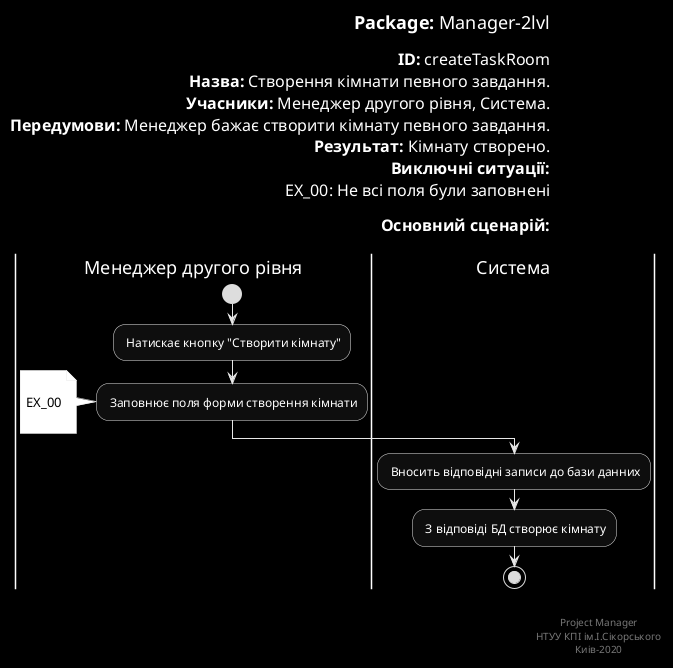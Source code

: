 @startuml
skinparam monochrome reverse
skinparam ArchimateBackgroundColor #ffffff
skinparam	shadowing false
skinparam Note {
	BackgroundColor black
	FontColor #ffffff
}

left header
<font color=000 size=18><b>Package:</b> Manager-2lvl

<font color=000 size=16><b>ID:</b> createTaskRoom
<font color=000 size=16><b>Назва:</b> Створення кімнати певного завдання.
<font color=000 size=16><b>Учасники:</b> Менеджер другого рівня, Система.
<font color=000 size=16><b>Передумови:</b> Менеджер бажає створити кімнату певного завдання.
<font color=000 size=16><b>Результат:</b> Кімнату створено.
<font color=000 size=16><b>Виключні ситуації:</b>
<font color=000 size=16> EX_00: Не всі поля були заповнені

<font color=000 size=16><b>Основний сценарій:</b>

end header

|Менеджер другого рівня|
start
: Натискає кнопку "Створити кімнату";

: Заповнює поля форми створення кімнати;
note left

	EX_00

end note

|Система|

: Вносить відповідні записи до бази данних;

: З відповіді БД створює кімнату;

stop;

right footer


Project Manager
НТУУ КПІ ім.І.Сікорського
Киів-2020
end footer
@enduml
